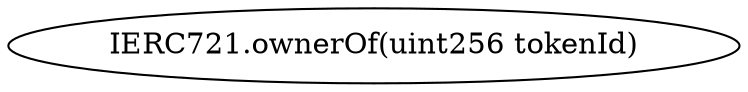 digraph "" {
	graph [bb="0,0,304.2,36"];
	node [label="\N"];
	"IERC721.ownerOf(uint256 tokenId)"	 [height=0.5,
		pos="152.1,18",
		width=4.225];
}
digraph "" {
	graph [bb="0,0,304.2,36"];
	node [label="\N"];
	"IERC721.ownerOf(uint256 tokenId)"	 [height=0.5,
		pos="152.1,18",
		width=4.225];
}
